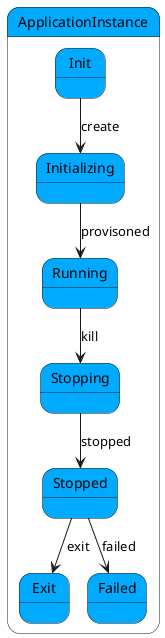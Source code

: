 @startuml



state ApplicationInstance #00aaff {

    state Init #00aaff {
    }

    state Initializing #00aaff {
    }

    state Running #00aaff {
    }

    state Stopping #00aaff {
    }

    state Stopped #00aaff {
    }

    state Exit #00aaff {
    }

    state Failed #00aaff {
    }

}


Init --> Initializing : create

Initializing --> Running : provisoned

Running --> Stopping : kill

Stopping --> Stopped : stopped

Stopped --> Exit : exit

Stopped --> Failed : failed




@enduml
